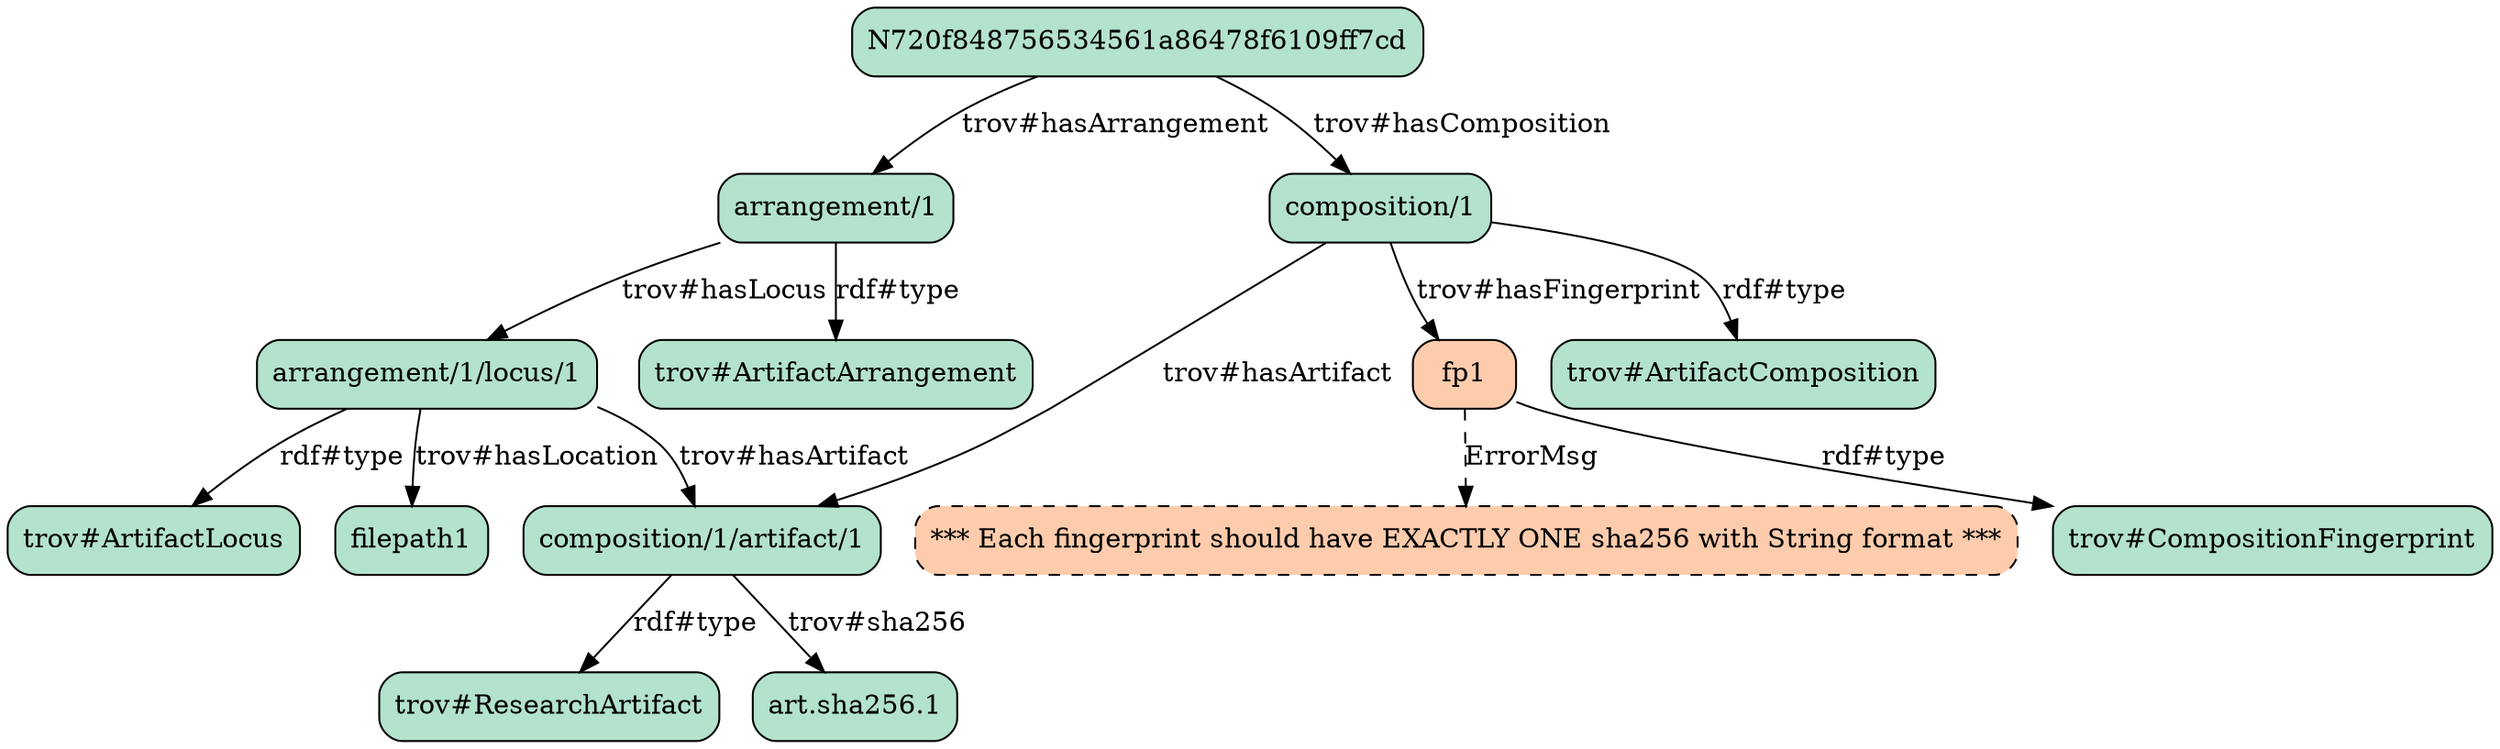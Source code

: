 strict digraph "" {
	N720f848756534561a86478f6109ff7cd	[fillcolor="#b3e2cd",
		shape=box,
		style="filled, rounded"];
	"arrangement/1"	[fillcolor="#b3e2cd",
		shape=box,
		style="filled, rounded"];
	N720f848756534561a86478f6109ff7cd -> "arrangement/1"	[label="trov#hasArrangement"];
	"composition/1"	[fillcolor="#b3e2cd",
		shape=box,
		style="filled, rounded"];
	N720f848756534561a86478f6109ff7cd -> "composition/1"	[label="trov#hasComposition"];
	"trov#ArtifactArrangement"	[fillcolor="#b3e2cd",
		shape=box,
		style="filled, rounded"];
	"arrangement/1" -> "trov#ArtifactArrangement"	[label="rdf#type"];
	"arrangement/1/locus/1"	[fillcolor="#b3e2cd",
		shape=box,
		style="filled, rounded"];
	"arrangement/1" -> "arrangement/1/locus/1"	[label="trov#hasLocus"];
	"composition/1/artifact/1"	[fillcolor="#b3e2cd",
		shape=box,
		style="filled, rounded"];
	"composition/1" -> "composition/1/artifact/1"	[label="trov#hasArtifact"];
	"trov#ArtifactComposition"	[fillcolor="#b3e2cd",
		shape=box,
		style="filled, rounded"];
	"composition/1" -> "trov#ArtifactComposition"	[label="rdf#type"];
	fp1	[fillcolor="#fdccac",
		shape=box,
		style="filled, rounded"];
	"composition/1" -> fp1	[label="trov#hasFingerprint"];
	"trov#ArtifactLocus"	[fillcolor="#b3e2cd",
		shape=box,
		style="filled, rounded"];
	"arrangement/1/locus/1" -> "trov#ArtifactLocus"	[label="rdf#type"];
	"arrangement/1/locus/1" -> "composition/1/artifact/1"	[label="trov#hasArtifact"];
	filepath1	[fillcolor="#b3e2cd",
		shape=box,
		style="filled, rounded"];
	"arrangement/1/locus/1" -> filepath1	[label="trov#hasLocation"];
	"trov#ResearchArtifact"	[fillcolor="#b3e2cd",
		shape=box,
		style="filled, rounded"];
	"composition/1/artifact/1" -> "trov#ResearchArtifact"	[label="rdf#type"];
	"art.sha256.1"	[fillcolor="#b3e2cd",
		shape=box,
		style="filled, rounded"];
	"composition/1/artifact/1" -> "art.sha256.1"	[label="trov#sha256"];
	"trov#CompositionFingerprint"	[fillcolor="#b3e2cd",
		shape=box,
		style="filled, rounded"];
	fp1 -> "trov#CompositionFingerprint"	[label="rdf#type"];
	"*** Each fingerprint should have EXACTLY ONE sha256 with String format ***"	[fillcolor="#fdccac",
		shape=box,
		style="filled, rounded, dashed"];
	fp1 -> "*** Each fingerprint should have EXACTLY ONE sha256 with String format ***"	[label=ErrorMsg,
		style=dashed];
}
